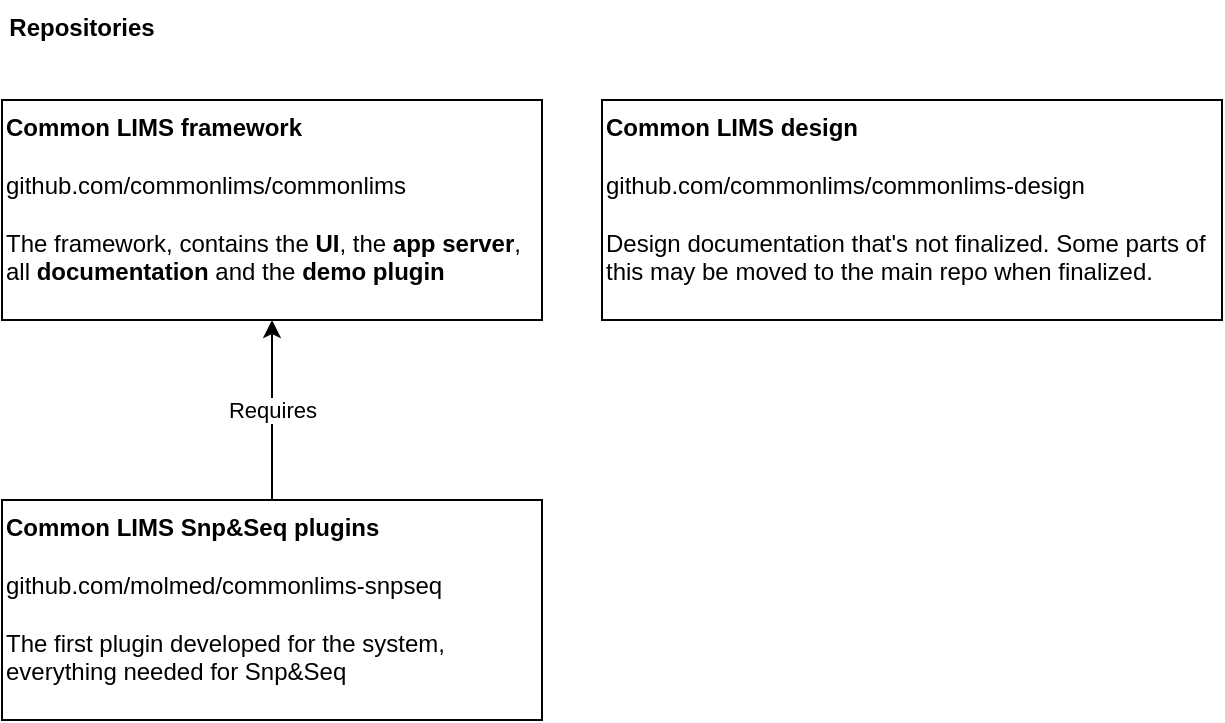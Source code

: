 <mxfile version="13.6.2" type="device"><diagram id="THWjn18akPTthQu9ToAQ" name="Page-1"><mxGraphModel dx="1355" dy="945" grid="1" gridSize="10" guides="1" tooltips="1" connect="1" arrows="1" fold="1" page="1" pageScale="1" pageWidth="850" pageHeight="1100" math="0" shadow="0"><root><mxCell id="0"/><mxCell id="1" parent="0"/><mxCell id="Lv9EdizosmBQVSGdNO92-1" value="Repositories" style="text;align=center;fontStyle=1;verticalAlign=middle;spacingLeft=3;spacingRight=3;strokeColor=none;rotatable=0;points=[[0,0.5],[1,0.5]];portConstraint=eastwest;fillColor=none;" vertex="1" parent="1"><mxGeometry x="70" y="40" width="80" height="26" as="geometry"/></mxCell><mxCell id="Lv9EdizosmBQVSGdNO92-2" value="&lt;div&gt;&lt;b&gt;Common LIMS framework&lt;/b&gt;&lt;br&gt;&lt;/div&gt;&lt;div&gt;&lt;br&gt;&lt;/div&gt;&lt;div&gt;github.com/commonlims/commonlims&lt;/div&gt;&lt;div&gt;&lt;br&gt;&lt;/div&gt;&lt;div&gt;The framework, contains the &lt;b&gt;UI&lt;/b&gt;, the &lt;b&gt;app server&lt;/b&gt;, all &lt;b&gt;documentation&lt;/b&gt; and the &lt;b&gt;demo plugin&lt;/b&gt;&lt;br&gt;&lt;/div&gt;" style="rounded=0;whiteSpace=wrap;html=1;fillColor=none;align=left;horizontal=1;verticalAlign=top;" vertex="1" parent="1"><mxGeometry x="70" y="90" width="270" height="110" as="geometry"/></mxCell><mxCell id="Lv9EdizosmBQVSGdNO92-3" value="&lt;div&gt;&lt;b&gt;Common LIMS Snp&amp;amp;Seq plugins&lt;/b&gt;&lt;br&gt;&lt;/div&gt;&lt;div&gt;&lt;br&gt;&lt;/div&gt;&lt;div&gt;github.com/molmed/commonlims-snpseq&lt;/div&gt;&lt;div&gt;&lt;br&gt;&lt;/div&gt;&lt;div&gt;The first plugin developed for the system, everything needed for Snp&amp;amp;Seq&lt;br&gt;&lt;/div&gt;" style="rounded=0;whiteSpace=wrap;html=1;fillColor=none;align=left;horizontal=1;verticalAlign=top;" vertex="1" parent="1"><mxGeometry x="70" y="290" width="270" height="110" as="geometry"/></mxCell><mxCell id="Lv9EdizosmBQVSGdNO92-4" value="Requires" style="endArrow=classic;html=1;entryX=0.5;entryY=1;entryDx=0;entryDy=0;" edge="1" parent="1" source="Lv9EdizosmBQVSGdNO92-3" target="Lv9EdizosmBQVSGdNO92-2"><mxGeometry width="50" height="50" relative="1" as="geometry"><mxPoint x="250" y="530" as="sourcePoint"/><mxPoint x="300" y="480" as="targetPoint"/></mxGeometry></mxCell><mxCell id="Lv9EdizosmBQVSGdNO92-5" value="&lt;div&gt;&lt;b&gt;Common LIMS design&lt;/b&gt;&lt;br&gt;&lt;/div&gt;&lt;div&gt;&lt;br&gt;&lt;/div&gt;&lt;div&gt;github.com/commonlims/commonlims-design&lt;/div&gt;&lt;div&gt;&lt;br&gt;&lt;/div&gt;&lt;div&gt;Design documentation that's not finalized. Some parts of this may be moved to the main repo when finalized.&lt;br&gt;&lt;/div&gt;" style="rounded=0;whiteSpace=wrap;html=1;fillColor=none;align=left;horizontal=1;verticalAlign=top;" vertex="1" parent="1"><mxGeometry x="370" y="90" width="310" height="110" as="geometry"/></mxCell></root></mxGraphModel></diagram></mxfile>